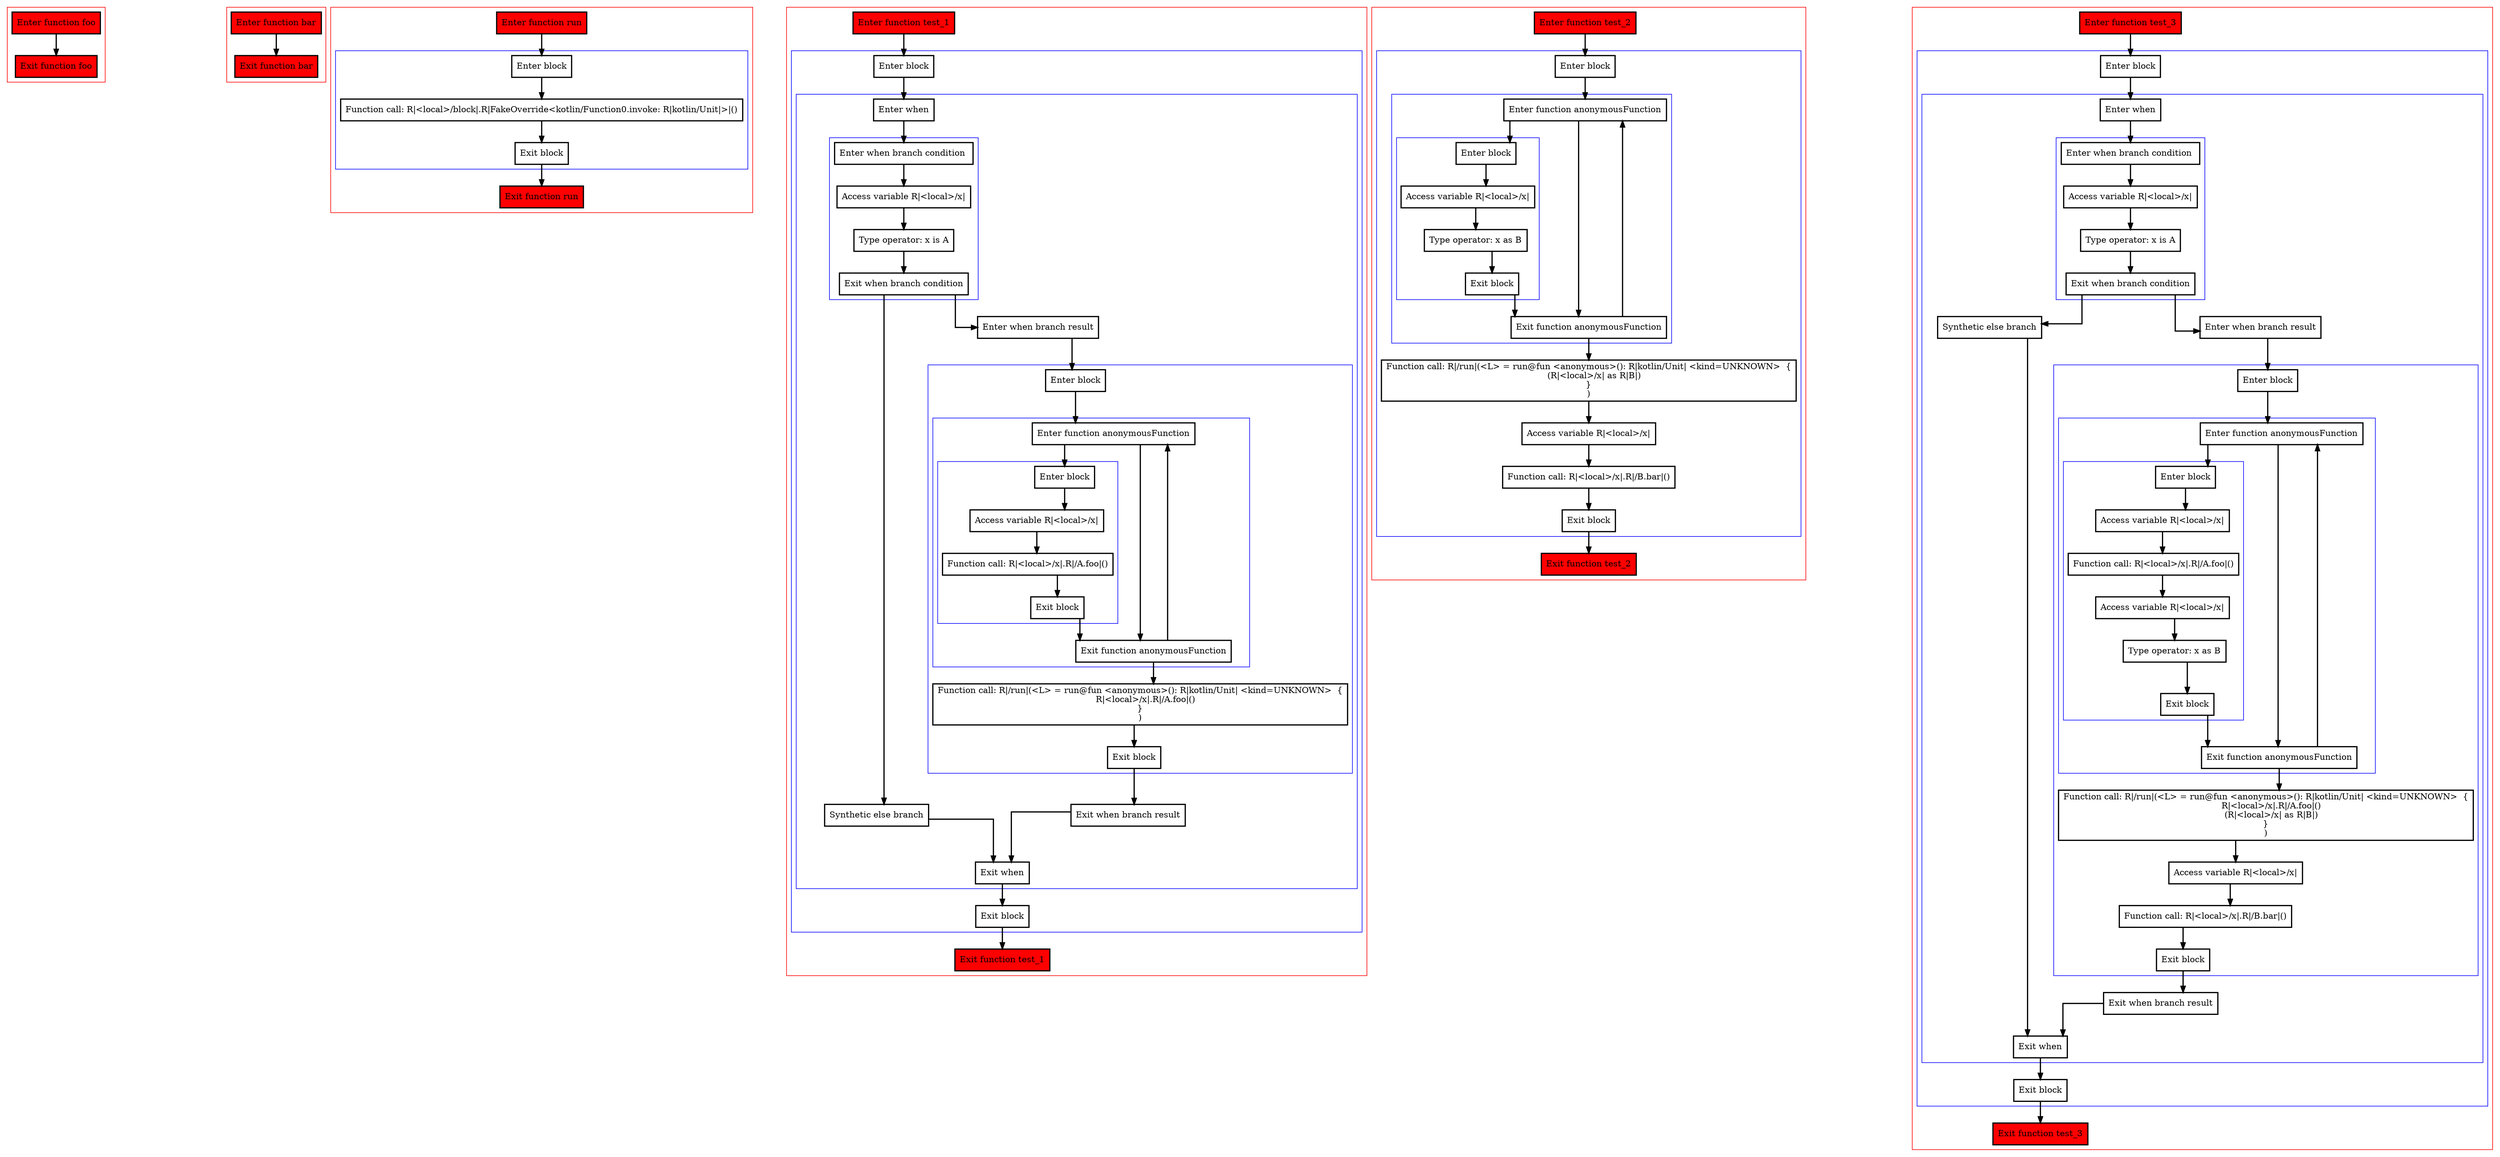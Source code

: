 digraph inPlaceLambdas_kt {
  graph [splines=ortho nodesep=3]
  node [shape=box penwidth=2]
  edge [penwidth=2]

  subgraph cluster_0 {
    color=red
    0 [label="Enter function foo" style="filled" fillcolor=red];
    1 [label="Exit function foo" style="filled" fillcolor=red];
  }

  0 -> {1};

  subgraph cluster_1 {
    color=red
    2 [label="Enter function bar" style="filled" fillcolor=red];
    3 [label="Exit function bar" style="filled" fillcolor=red];
  }

  2 -> {3};

  subgraph cluster_2 {
    color=red
    4 [label="Enter function run" style="filled" fillcolor=red];
    subgraph cluster_3 {
      color=blue
      5 [label="Enter block"];
      6 [label="Function call: R|<local>/block|.R|FakeOverride<kotlin/Function0.invoke: R|kotlin/Unit|>|()"];
      7 [label="Exit block"];
    }
    8 [label="Exit function run" style="filled" fillcolor=red];
  }

  4 -> {5};
  5 -> {6};
  6 -> {7};
  7 -> {8};

  subgraph cluster_4 {
    color=red
    9 [label="Enter function test_1" style="filled" fillcolor=red];
    subgraph cluster_5 {
      color=blue
      10 [label="Enter block"];
      subgraph cluster_6 {
        color=blue
        11 [label="Enter when"];
        subgraph cluster_7 {
          color=blue
          12 [label="Enter when branch condition "];
          13 [label="Access variable R|<local>/x|"];
          14 [label="Type operator: x is A"];
          15 [label="Exit when branch condition"];
        }
        16 [label="Synthetic else branch"];
        17 [label="Enter when branch result"];
        subgraph cluster_8 {
          color=blue
          18 [label="Enter block"];
          subgraph cluster_9 {
            color=blue
            19 [label="Enter function anonymousFunction"];
            subgraph cluster_10 {
              color=blue
              20 [label="Enter block"];
              21 [label="Access variable R|<local>/x|"];
              22 [label="Function call: R|<local>/x|.R|/A.foo|()"];
              23 [label="Exit block"];
            }
            24 [label="Exit function anonymousFunction"];
          }
          25 [label="Function call: R|/run|(<L> = run@fun <anonymous>(): R|kotlin/Unit| <kind=UNKNOWN>  {
    R|<local>/x|.R|/A.foo|()
}
)"];
          26 [label="Exit block"];
        }
        27 [label="Exit when branch result"];
        28 [label="Exit when"];
      }
      29 [label="Exit block"];
    }
    30 [label="Exit function test_1" style="filled" fillcolor=red];
  }

  9 -> {10};
  10 -> {11};
  11 -> {12};
  12 -> {13};
  13 -> {14};
  14 -> {15};
  15 -> {17 16};
  16 -> {28};
  17 -> {18};
  18 -> {19};
  19 -> {24 20};
  20 -> {21};
  21 -> {22};
  22 -> {23};
  23 -> {24};
  24 -> {19 25};
  25 -> {26};
  26 -> {27};
  27 -> {28};
  28 -> {29};
  29 -> {30};

  subgraph cluster_11 {
    color=red
    31 [label="Enter function test_2" style="filled" fillcolor=red];
    subgraph cluster_12 {
      color=blue
      32 [label="Enter block"];
      subgraph cluster_13 {
        color=blue
        33 [label="Enter function anonymousFunction"];
        subgraph cluster_14 {
          color=blue
          34 [label="Enter block"];
          35 [label="Access variable R|<local>/x|"];
          36 [label="Type operator: x as B"];
          37 [label="Exit block"];
        }
        38 [label="Exit function anonymousFunction"];
      }
      39 [label="Function call: R|/run|(<L> = run@fun <anonymous>(): R|kotlin/Unit| <kind=UNKNOWN>  {
    (R|<local>/x| as R|B|)
}
)"];
      40 [label="Access variable R|<local>/x|"];
      41 [label="Function call: R|<local>/x|.R|/B.bar|()"];
      42 [label="Exit block"];
    }
    43 [label="Exit function test_2" style="filled" fillcolor=red];
  }

  31 -> {32};
  32 -> {33};
  33 -> {38 34};
  34 -> {35};
  35 -> {36};
  36 -> {37};
  37 -> {38};
  38 -> {33 39};
  39 -> {40};
  40 -> {41};
  41 -> {42};
  42 -> {43};

  subgraph cluster_15 {
    color=red
    44 [label="Enter function test_3" style="filled" fillcolor=red];
    subgraph cluster_16 {
      color=blue
      45 [label="Enter block"];
      subgraph cluster_17 {
        color=blue
        46 [label="Enter when"];
        subgraph cluster_18 {
          color=blue
          47 [label="Enter when branch condition "];
          48 [label="Access variable R|<local>/x|"];
          49 [label="Type operator: x is A"];
          50 [label="Exit when branch condition"];
        }
        51 [label="Synthetic else branch"];
        52 [label="Enter when branch result"];
        subgraph cluster_19 {
          color=blue
          53 [label="Enter block"];
          subgraph cluster_20 {
            color=blue
            54 [label="Enter function anonymousFunction"];
            subgraph cluster_21 {
              color=blue
              55 [label="Enter block"];
              56 [label="Access variable R|<local>/x|"];
              57 [label="Function call: R|<local>/x|.R|/A.foo|()"];
              58 [label="Access variable R|<local>/x|"];
              59 [label="Type operator: x as B"];
              60 [label="Exit block"];
            }
            61 [label="Exit function anonymousFunction"];
          }
          62 [label="Function call: R|/run|(<L> = run@fun <anonymous>(): R|kotlin/Unit| <kind=UNKNOWN>  {
    R|<local>/x|.R|/A.foo|()
    (R|<local>/x| as R|B|)
}
)"];
          63 [label="Access variable R|<local>/x|"];
          64 [label="Function call: R|<local>/x|.R|/B.bar|()"];
          65 [label="Exit block"];
        }
        66 [label="Exit when branch result"];
        67 [label="Exit when"];
      }
      68 [label="Exit block"];
    }
    69 [label="Exit function test_3" style="filled" fillcolor=red];
  }

  44 -> {45};
  45 -> {46};
  46 -> {47};
  47 -> {48};
  48 -> {49};
  49 -> {50};
  50 -> {52 51};
  51 -> {67};
  52 -> {53};
  53 -> {54};
  54 -> {61 55};
  55 -> {56};
  56 -> {57};
  57 -> {58};
  58 -> {59};
  59 -> {60};
  60 -> {61};
  61 -> {54 62};
  62 -> {63};
  63 -> {64};
  64 -> {65};
  65 -> {66};
  66 -> {67};
  67 -> {68};
  68 -> {69};

}
